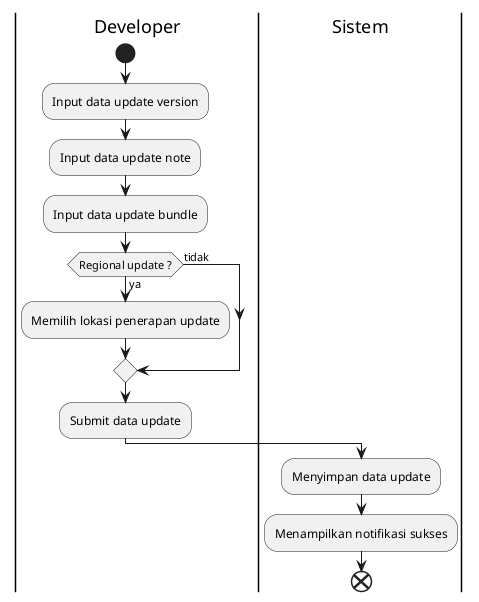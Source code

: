 @startuml create update
|Developer|
start
:Input data update version;
:Input data update note;
:Input data update bundle;
if (Regional update ?) then (ya)
  :Memilih lokasi penerapan update;
else (tidak)
endif
:Submit data update;
|Sistem|
:Menyimpan data update;
:Menampilkan notifikasi sukses;
end
@enduml